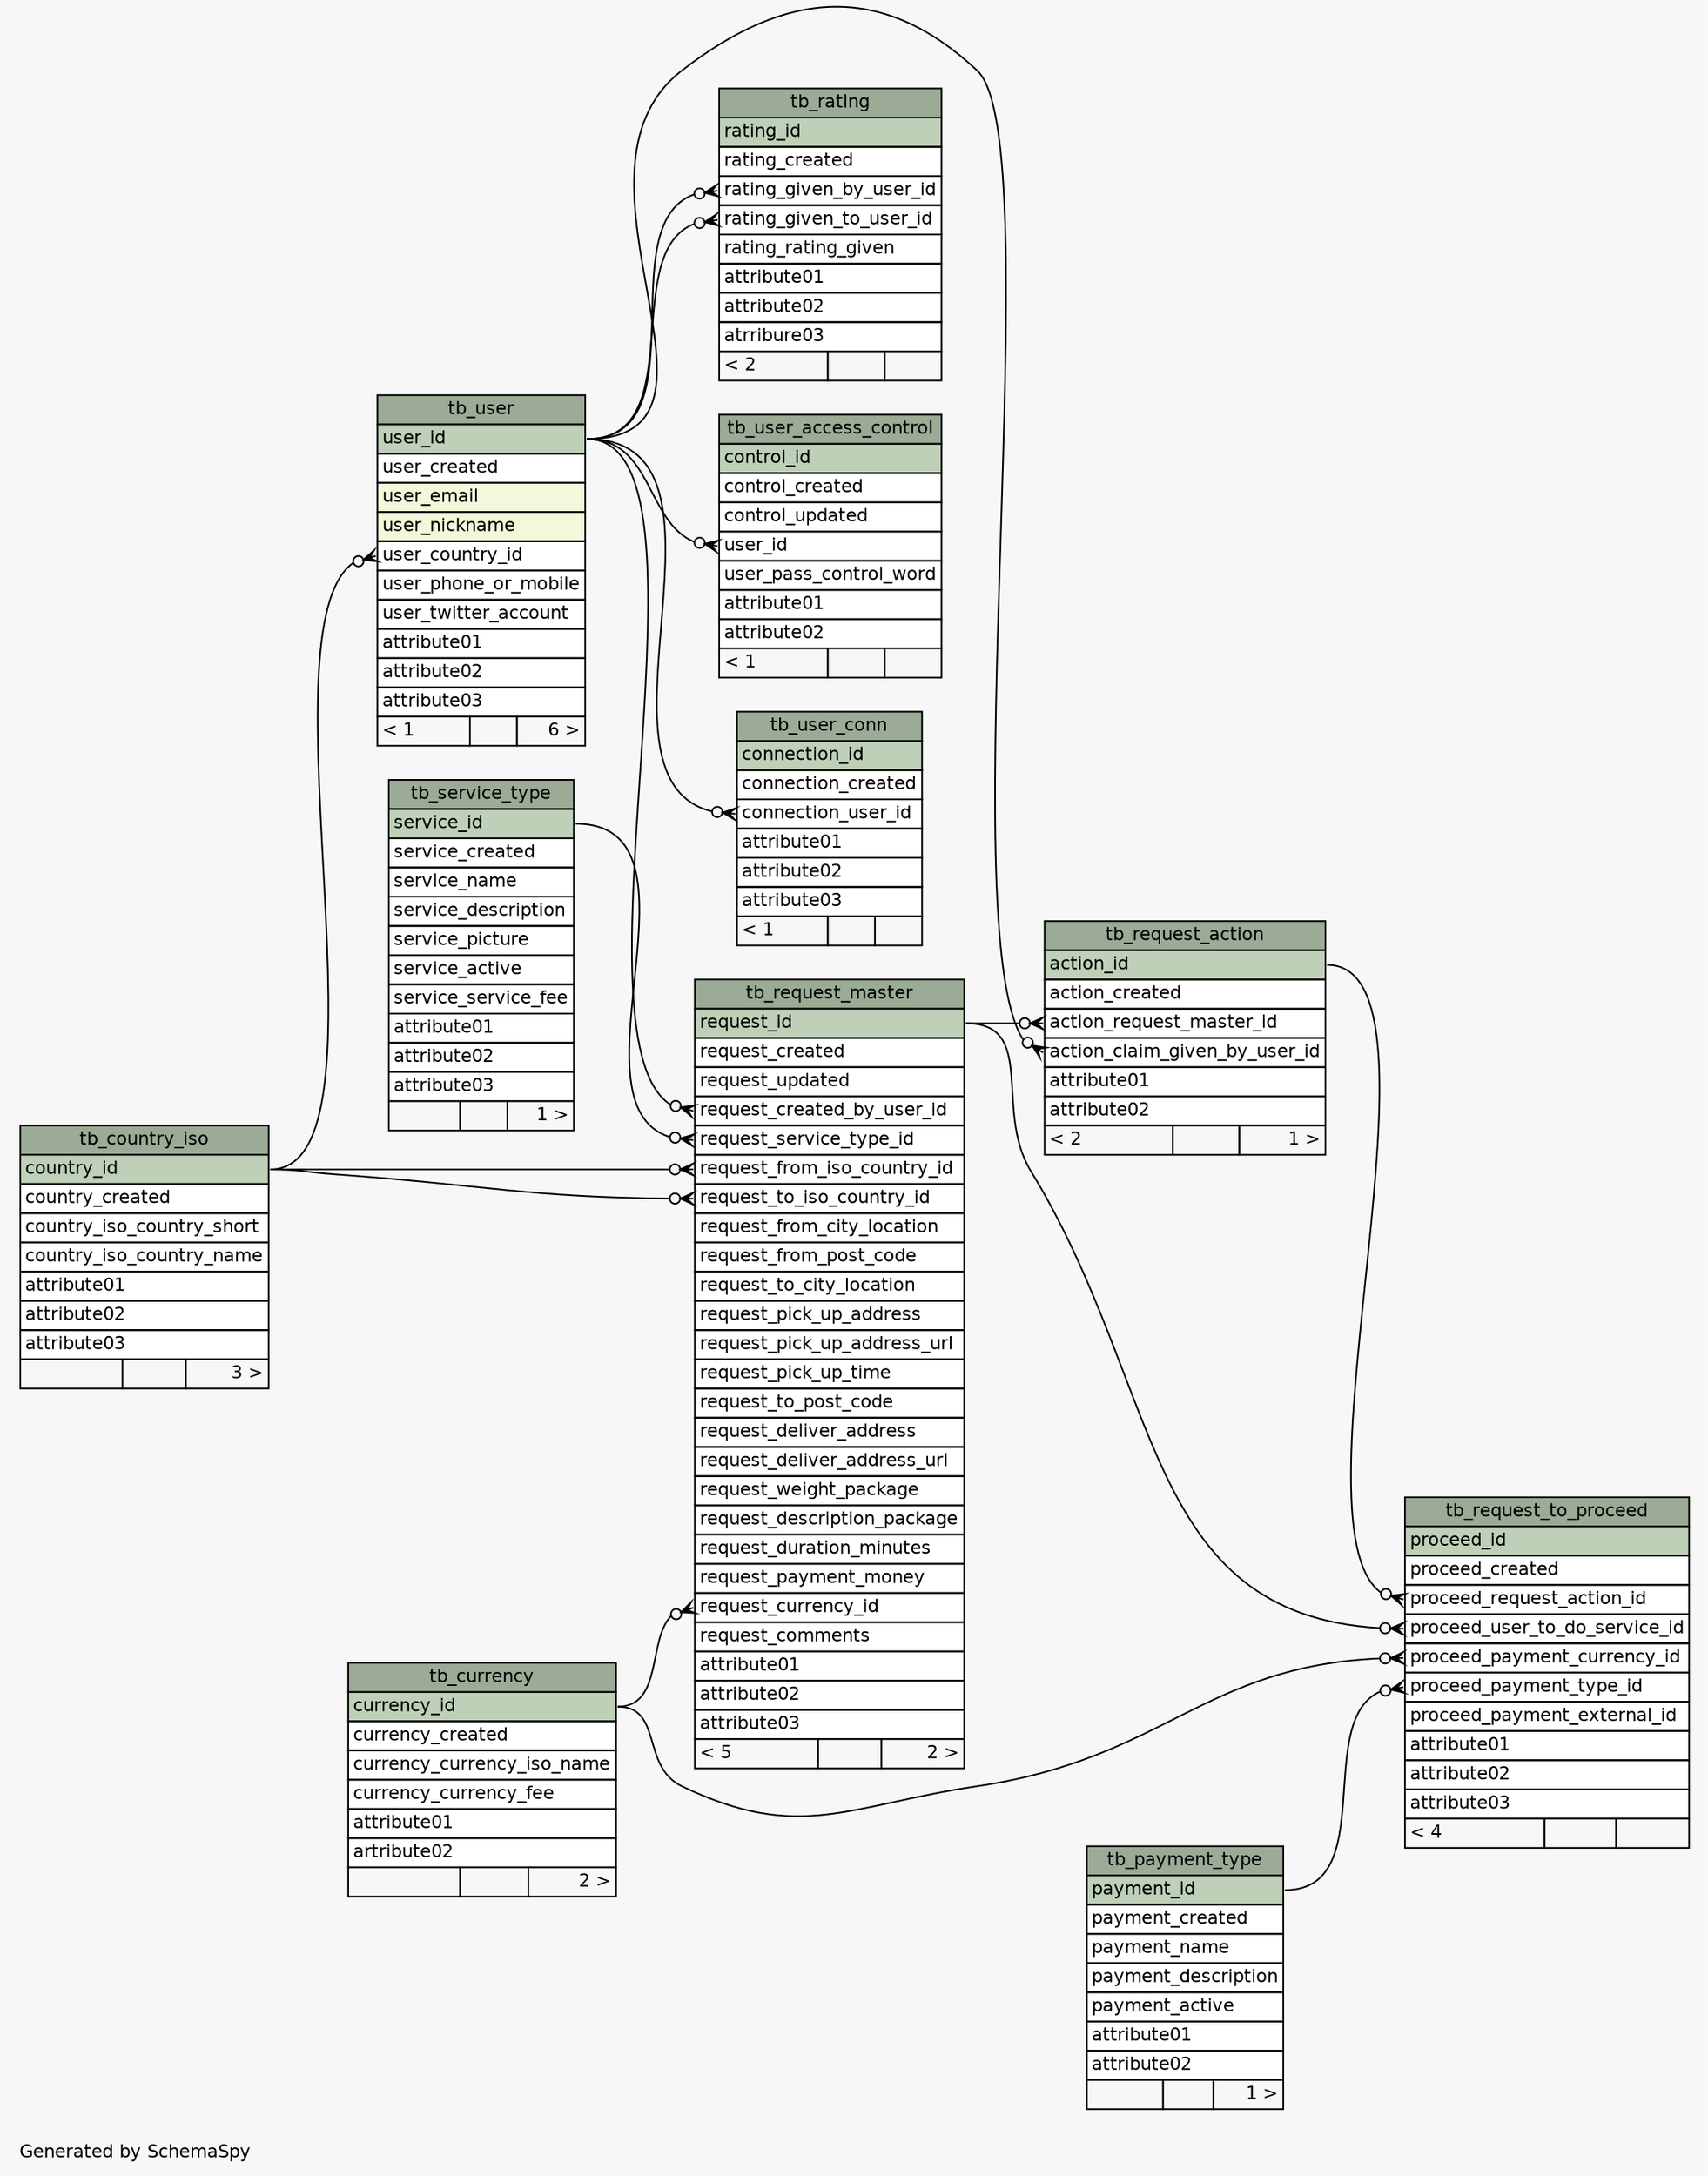 // dot 2.34.0 on Linux 3.12.1-1-MANJARO
// SchemaSpy rev 590
digraph "largeRelationshipsDiagram" {
  graph [
    rankdir="RL"
    bgcolor="#f7f7f7"
    label="\nGenerated by SchemaSpy"
    labeljust="l"
    nodesep="0.18"
    ranksep="0.46"
    fontname="Helvetica"
    fontsize="11"
  ];
  node [
    fontname="Helvetica"
    fontsize="11"
    shape="plaintext"
  ];
  edge [
    arrowsize="0.8"
  ];
  "tb_country_iso" [
    label=<
    <TABLE BORDER="0" CELLBORDER="1" CELLSPACING="0" BGCOLOR="#ffffff">
      <TR><TD COLSPAN="3" BGCOLOR="#9bab96" ALIGN="CENTER">tb_country_iso</TD></TR>
      <TR><TD PORT="country_id" COLSPAN="3" BGCOLOR="#bed1b8" ALIGN="LEFT">country_id</TD></TR>
      <TR><TD PORT="country_created" COLSPAN="3" ALIGN="LEFT">country_created</TD></TR>
      <TR><TD PORT="country_iso_country_short" COLSPAN="3" ALIGN="LEFT">country_iso_country_short</TD></TR>
      <TR><TD PORT="country_iso_country_name" COLSPAN="3" ALIGN="LEFT">country_iso_country_name</TD></TR>
      <TR><TD PORT="attribute01" COLSPAN="3" ALIGN="LEFT">attribute01</TD></TR>
      <TR><TD PORT="attribute02" COLSPAN="3" ALIGN="LEFT">attribute02</TD></TR>
      <TR><TD PORT="attribute03" COLSPAN="3" ALIGN="LEFT">attribute03</TD></TR>
      <TR><TD ALIGN="LEFT" BGCOLOR="#f7f7f7">  </TD><TD ALIGN="RIGHT" BGCOLOR="#f7f7f7">  </TD><TD ALIGN="RIGHT" BGCOLOR="#f7f7f7">3 &gt;</TD></TR>
    </TABLE>>
    URL="tables/tb_country_iso.html"
    tooltip="tb_country_iso"
  ];
  "tb_currency" [
    label=<
    <TABLE BORDER="0" CELLBORDER="1" CELLSPACING="0" BGCOLOR="#ffffff">
      <TR><TD COLSPAN="3" BGCOLOR="#9bab96" ALIGN="CENTER">tb_currency</TD></TR>
      <TR><TD PORT="currency_id" COLSPAN="3" BGCOLOR="#bed1b8" ALIGN="LEFT">currency_id</TD></TR>
      <TR><TD PORT="currency_created" COLSPAN="3" ALIGN="LEFT">currency_created</TD></TR>
      <TR><TD PORT="currency_currency_iso_name" COLSPAN="3" ALIGN="LEFT">currency_currency_iso_name</TD></TR>
      <TR><TD PORT="currency_currency_fee" COLSPAN="3" ALIGN="LEFT">currency_currency_fee</TD></TR>
      <TR><TD PORT="attribute01" COLSPAN="3" ALIGN="LEFT">attribute01</TD></TR>
      <TR><TD PORT="artribute02" COLSPAN="3" ALIGN="LEFT">artribute02</TD></TR>
      <TR><TD ALIGN="LEFT" BGCOLOR="#f7f7f7">  </TD><TD ALIGN="RIGHT" BGCOLOR="#f7f7f7">  </TD><TD ALIGN="RIGHT" BGCOLOR="#f7f7f7">2 &gt;</TD></TR>
    </TABLE>>
    URL="tables/tb_currency.html"
    tooltip="tb_currency"
  ];
  "tb_payment_type" [
    label=<
    <TABLE BORDER="0" CELLBORDER="1" CELLSPACING="0" BGCOLOR="#ffffff">
      <TR><TD COLSPAN="3" BGCOLOR="#9bab96" ALIGN="CENTER">tb_payment_type</TD></TR>
      <TR><TD PORT="payment_id" COLSPAN="3" BGCOLOR="#bed1b8" ALIGN="LEFT">payment_id</TD></TR>
      <TR><TD PORT="payment_created" COLSPAN="3" ALIGN="LEFT">payment_created</TD></TR>
      <TR><TD PORT="payment_name" COLSPAN="3" ALIGN="LEFT">payment_name</TD></TR>
      <TR><TD PORT="payment_description" COLSPAN="3" ALIGN="LEFT">payment_description</TD></TR>
      <TR><TD PORT="payment_active" COLSPAN="3" ALIGN="LEFT">payment_active</TD></TR>
      <TR><TD PORT="attribute01" COLSPAN="3" ALIGN="LEFT">attribute01</TD></TR>
      <TR><TD PORT="attribute02" COLSPAN="3" ALIGN="LEFT">attribute02</TD></TR>
      <TR><TD ALIGN="LEFT" BGCOLOR="#f7f7f7">  </TD><TD ALIGN="RIGHT" BGCOLOR="#f7f7f7">  </TD><TD ALIGN="RIGHT" BGCOLOR="#f7f7f7">1 &gt;</TD></TR>
    </TABLE>>
    URL="tables/tb_payment_type.html"
    tooltip="tb_payment_type"
  ];
  "tb_rating" [
    label=<
    <TABLE BORDER="0" CELLBORDER="1" CELLSPACING="0" BGCOLOR="#ffffff">
      <TR><TD COLSPAN="3" BGCOLOR="#9bab96" ALIGN="CENTER">tb_rating</TD></TR>
      <TR><TD PORT="rating_id" COLSPAN="3" BGCOLOR="#bed1b8" ALIGN="LEFT">rating_id</TD></TR>
      <TR><TD PORT="rating_created" COLSPAN="3" ALIGN="LEFT">rating_created</TD></TR>
      <TR><TD PORT="rating_given_by_user_id" COLSPAN="3" ALIGN="LEFT">rating_given_by_user_id</TD></TR>
      <TR><TD PORT="rating_given_to_user_id" COLSPAN="3" ALIGN="LEFT">rating_given_to_user_id</TD></TR>
      <TR><TD PORT="rating_rating_given" COLSPAN="3" ALIGN="LEFT">rating_rating_given</TD></TR>
      <TR><TD PORT="attribute01" COLSPAN="3" ALIGN="LEFT">attribute01</TD></TR>
      <TR><TD PORT="attribute02" COLSPAN="3" ALIGN="LEFT">attribute02</TD></TR>
      <TR><TD PORT="atrribure03" COLSPAN="3" ALIGN="LEFT">atrribure03</TD></TR>
      <TR><TD ALIGN="LEFT" BGCOLOR="#f7f7f7">&lt; 2</TD><TD ALIGN="RIGHT" BGCOLOR="#f7f7f7">  </TD><TD ALIGN="RIGHT" BGCOLOR="#f7f7f7">  </TD></TR>
    </TABLE>>
    URL="tables/tb_rating.html"
    tooltip="tb_rating"
  ];
  "tb_request_action" [
    label=<
    <TABLE BORDER="0" CELLBORDER="1" CELLSPACING="0" BGCOLOR="#ffffff">
      <TR><TD COLSPAN="3" BGCOLOR="#9bab96" ALIGN="CENTER">tb_request_action</TD></TR>
      <TR><TD PORT="action_id" COLSPAN="3" BGCOLOR="#bed1b8" ALIGN="LEFT">action_id</TD></TR>
      <TR><TD PORT="action_created" COLSPAN="3" ALIGN="LEFT">action_created</TD></TR>
      <TR><TD PORT="action_request_master_id" COLSPAN="3" ALIGN="LEFT">action_request_master_id</TD></TR>
      <TR><TD PORT="action_claim_given_by_user_id" COLSPAN="3" ALIGN="LEFT">action_claim_given_by_user_id</TD></TR>
      <TR><TD PORT="attribute01" COLSPAN="3" ALIGN="LEFT">attribute01</TD></TR>
      <TR><TD PORT="attribute02" COLSPAN="3" ALIGN="LEFT">attribute02</TD></TR>
      <TR><TD ALIGN="LEFT" BGCOLOR="#f7f7f7">&lt; 2</TD><TD ALIGN="RIGHT" BGCOLOR="#f7f7f7">  </TD><TD ALIGN="RIGHT" BGCOLOR="#f7f7f7">1 &gt;</TD></TR>
    </TABLE>>
    URL="tables/tb_request_action.html"
    tooltip="tb_request_action"
  ];
  "tb_request_master" [
    label=<
    <TABLE BORDER="0" CELLBORDER="1" CELLSPACING="0" BGCOLOR="#ffffff">
      <TR><TD COLSPAN="3" BGCOLOR="#9bab96" ALIGN="CENTER">tb_request_master</TD></TR>
      <TR><TD PORT="request_id" COLSPAN="3" BGCOLOR="#bed1b8" ALIGN="LEFT">request_id</TD></TR>
      <TR><TD PORT="request_created" COLSPAN="3" ALIGN="LEFT">request_created</TD></TR>
      <TR><TD PORT="request_updated" COLSPAN="3" ALIGN="LEFT">request_updated</TD></TR>
      <TR><TD PORT="request_created_by_user_id" COLSPAN="3" ALIGN="LEFT">request_created_by_user_id</TD></TR>
      <TR><TD PORT="request_service_type_id" COLSPAN="3" ALIGN="LEFT">request_service_type_id</TD></TR>
      <TR><TD PORT="request_from_iso_country_id" COLSPAN="3" ALIGN="LEFT">request_from_iso_country_id</TD></TR>
      <TR><TD PORT="request_to_iso_country_id" COLSPAN="3" ALIGN="LEFT">request_to_iso_country_id</TD></TR>
      <TR><TD PORT="request_from_city_location" COLSPAN="3" ALIGN="LEFT">request_from_city_location</TD></TR>
      <TR><TD PORT="request_from_post_code" COLSPAN="3" ALIGN="LEFT">request_from_post_code</TD></TR>
      <TR><TD PORT="request_to_city_location" COLSPAN="3" ALIGN="LEFT">request_to_city_location</TD></TR>
      <TR><TD PORT="request_pick_up_address" COLSPAN="3" ALIGN="LEFT">request_pick_up_address</TD></TR>
      <TR><TD PORT="request_pick_up_address_url" COLSPAN="3" ALIGN="LEFT">request_pick_up_address_url</TD></TR>
      <TR><TD PORT="request_pick_up_time" COLSPAN="3" ALIGN="LEFT">request_pick_up_time</TD></TR>
      <TR><TD PORT="request_to_post_code" COLSPAN="3" ALIGN="LEFT">request_to_post_code</TD></TR>
      <TR><TD PORT="request_deliver_address" COLSPAN="3" ALIGN="LEFT">request_deliver_address</TD></TR>
      <TR><TD PORT="request_deliver_address_url" COLSPAN="3" ALIGN="LEFT">request_deliver_address_url</TD></TR>
      <TR><TD PORT="request_weight_package" COLSPAN="3" ALIGN="LEFT">request_weight_package</TD></TR>
      <TR><TD PORT="request_description_package" COLSPAN="3" ALIGN="LEFT">request_description_package</TD></TR>
      <TR><TD PORT="request_duration_minutes" COLSPAN="3" ALIGN="LEFT">request_duration_minutes</TD></TR>
      <TR><TD PORT="request_payment_money" COLSPAN="3" ALIGN="LEFT">request_payment_money</TD></TR>
      <TR><TD PORT="request_currency_id" COLSPAN="3" ALIGN="LEFT">request_currency_id</TD></TR>
      <TR><TD PORT="request_comments" COLSPAN="3" ALIGN="LEFT">request_comments</TD></TR>
      <TR><TD PORT="attribute01" COLSPAN="3" ALIGN="LEFT">attribute01</TD></TR>
      <TR><TD PORT="attribute02" COLSPAN="3" ALIGN="LEFT">attribute02</TD></TR>
      <TR><TD PORT="attribute03" COLSPAN="3" ALIGN="LEFT">attribute03</TD></TR>
      <TR><TD ALIGN="LEFT" BGCOLOR="#f7f7f7">&lt; 5</TD><TD ALIGN="RIGHT" BGCOLOR="#f7f7f7">  </TD><TD ALIGN="RIGHT" BGCOLOR="#f7f7f7">2 &gt;</TD></TR>
    </TABLE>>
    URL="tables/tb_request_master.html"
    tooltip="tb_request_master"
  ];
  "tb_request_to_proceed" [
    label=<
    <TABLE BORDER="0" CELLBORDER="1" CELLSPACING="0" BGCOLOR="#ffffff">
      <TR><TD COLSPAN="3" BGCOLOR="#9bab96" ALIGN="CENTER">tb_request_to_proceed</TD></TR>
      <TR><TD PORT="proceed_id" COLSPAN="3" BGCOLOR="#bed1b8" ALIGN="LEFT">proceed_id</TD></TR>
      <TR><TD PORT="proceed_created" COLSPAN="3" ALIGN="LEFT">proceed_created</TD></TR>
      <TR><TD PORT="proceed_request_action_id" COLSPAN="3" ALIGN="LEFT">proceed_request_action_id</TD></TR>
      <TR><TD PORT="proceed_user_to_do_service_id" COLSPAN="3" ALIGN="LEFT">proceed_user_to_do_service_id</TD></TR>
      <TR><TD PORT="proceed_payment_currency_id" COLSPAN="3" ALIGN="LEFT">proceed_payment_currency_id</TD></TR>
      <TR><TD PORT="proceed_payment_type_id" COLSPAN="3" ALIGN="LEFT">proceed_payment_type_id</TD></TR>
      <TR><TD PORT="proceed_payment_external_id" COLSPAN="3" ALIGN="LEFT">proceed_payment_external_id</TD></TR>
      <TR><TD PORT="attribute01" COLSPAN="3" ALIGN="LEFT">attribute01</TD></TR>
      <TR><TD PORT="attribute02" COLSPAN="3" ALIGN="LEFT">attribute02</TD></TR>
      <TR><TD PORT="attribute03" COLSPAN="3" ALIGN="LEFT">attribute03</TD></TR>
      <TR><TD ALIGN="LEFT" BGCOLOR="#f7f7f7">&lt; 4</TD><TD ALIGN="RIGHT" BGCOLOR="#f7f7f7">  </TD><TD ALIGN="RIGHT" BGCOLOR="#f7f7f7">  </TD></TR>
    </TABLE>>
    URL="tables/tb_request_to_proceed.html"
    tooltip="tb_request_to_proceed"
  ];
  "tb_service_type" [
    label=<
    <TABLE BORDER="0" CELLBORDER="1" CELLSPACING="0" BGCOLOR="#ffffff">
      <TR><TD COLSPAN="3" BGCOLOR="#9bab96" ALIGN="CENTER">tb_service_type</TD></TR>
      <TR><TD PORT="service_id" COLSPAN="3" BGCOLOR="#bed1b8" ALIGN="LEFT">service_id</TD></TR>
      <TR><TD PORT="service_created" COLSPAN="3" ALIGN="LEFT">service_created</TD></TR>
      <TR><TD PORT="service_name" COLSPAN="3" ALIGN="LEFT">service_name</TD></TR>
      <TR><TD PORT="service_description" COLSPAN="3" ALIGN="LEFT">service_description</TD></TR>
      <TR><TD PORT="service_picture" COLSPAN="3" ALIGN="LEFT">service_picture</TD></TR>
      <TR><TD PORT="service_active" COLSPAN="3" ALIGN="LEFT">service_active</TD></TR>
      <TR><TD PORT="service_service_fee" COLSPAN="3" ALIGN="LEFT">service_service_fee</TD></TR>
      <TR><TD PORT="attribute01" COLSPAN="3" ALIGN="LEFT">attribute01</TD></TR>
      <TR><TD PORT="attribute02" COLSPAN="3" ALIGN="LEFT">attribute02</TD></TR>
      <TR><TD PORT="attribute03" COLSPAN="3" ALIGN="LEFT">attribute03</TD></TR>
      <TR><TD ALIGN="LEFT" BGCOLOR="#f7f7f7">  </TD><TD ALIGN="RIGHT" BGCOLOR="#f7f7f7">  </TD><TD ALIGN="RIGHT" BGCOLOR="#f7f7f7">1 &gt;</TD></TR>
    </TABLE>>
    URL="tables/tb_service_type.html"
    tooltip="tb_service_type"
  ];
  "tb_user" [
    label=<
    <TABLE BORDER="0" CELLBORDER="1" CELLSPACING="0" BGCOLOR="#ffffff">
      <TR><TD COLSPAN="3" BGCOLOR="#9bab96" ALIGN="CENTER">tb_user</TD></TR>
      <TR><TD PORT="user_id" COLSPAN="3" BGCOLOR="#bed1b8" ALIGN="LEFT">user_id</TD></TR>
      <TR><TD PORT="user_created" COLSPAN="3" ALIGN="LEFT">user_created</TD></TR>
      <TR><TD PORT="user_email" COLSPAN="3" BGCOLOR="#f4f7da" ALIGN="LEFT">user_email</TD></TR>
      <TR><TD PORT="user_nickname" COLSPAN="3" BGCOLOR="#f4f7da" ALIGN="LEFT">user_nickname</TD></TR>
      <TR><TD PORT="user_country_id" COLSPAN="3" ALIGN="LEFT">user_country_id</TD></TR>
      <TR><TD PORT="user_phone_or_mobile" COLSPAN="3" ALIGN="LEFT">user_phone_or_mobile</TD></TR>
      <TR><TD PORT="user_twitter_account" COLSPAN="3" ALIGN="LEFT">user_twitter_account</TD></TR>
      <TR><TD PORT="attribute01" COLSPAN="3" ALIGN="LEFT">attribute01</TD></TR>
      <TR><TD PORT="attribute02" COLSPAN="3" ALIGN="LEFT">attribute02</TD></TR>
      <TR><TD PORT="attribute03" COLSPAN="3" ALIGN="LEFT">attribute03</TD></TR>
      <TR><TD ALIGN="LEFT" BGCOLOR="#f7f7f7">&lt; 1</TD><TD ALIGN="RIGHT" BGCOLOR="#f7f7f7">  </TD><TD ALIGN="RIGHT" BGCOLOR="#f7f7f7">6 &gt;</TD></TR>
    </TABLE>>
    URL="tables/tb_user.html"
    tooltip="tb_user"
  ];
  "tb_user_access_control" [
    label=<
    <TABLE BORDER="0" CELLBORDER="1" CELLSPACING="0" BGCOLOR="#ffffff">
      <TR><TD COLSPAN="3" BGCOLOR="#9bab96" ALIGN="CENTER">tb_user_access_control</TD></TR>
      <TR><TD PORT="control_id" COLSPAN="3" BGCOLOR="#bed1b8" ALIGN="LEFT">control_id</TD></TR>
      <TR><TD PORT="control_created" COLSPAN="3" ALIGN="LEFT">control_created</TD></TR>
      <TR><TD PORT="control_updated" COLSPAN="3" ALIGN="LEFT">control_updated</TD></TR>
      <TR><TD PORT="user_id" COLSPAN="3" ALIGN="LEFT">user_id</TD></TR>
      <TR><TD PORT="user_pass_control_word" COLSPAN="3" ALIGN="LEFT">user_pass_control_word</TD></TR>
      <TR><TD PORT="attribute01" COLSPAN="3" ALIGN="LEFT">attribute01</TD></TR>
      <TR><TD PORT="attribute02" COLSPAN="3" ALIGN="LEFT">attribute02</TD></TR>
      <TR><TD ALIGN="LEFT" BGCOLOR="#f7f7f7">&lt; 1</TD><TD ALIGN="RIGHT" BGCOLOR="#f7f7f7">  </TD><TD ALIGN="RIGHT" BGCOLOR="#f7f7f7">  </TD></TR>
    </TABLE>>
    URL="tables/tb_user_access_control.html"
    tooltip="tb_user_access_control"
  ];
  "tb_user_conn" [
    label=<
    <TABLE BORDER="0" CELLBORDER="1" CELLSPACING="0" BGCOLOR="#ffffff">
      <TR><TD COLSPAN="3" BGCOLOR="#9bab96" ALIGN="CENTER">tb_user_conn</TD></TR>
      <TR><TD PORT="connection_id" COLSPAN="3" BGCOLOR="#bed1b8" ALIGN="LEFT">connection_id</TD></TR>
      <TR><TD PORT="connection_created" COLSPAN="3" ALIGN="LEFT">connection_created</TD></TR>
      <TR><TD PORT="connection_user_id" COLSPAN="3" ALIGN="LEFT">connection_user_id</TD></TR>
      <TR><TD PORT="attribute01" COLSPAN="3" ALIGN="LEFT">attribute01</TD></TR>
      <TR><TD PORT="attribute02" COLSPAN="3" ALIGN="LEFT">attribute02</TD></TR>
      <TR><TD PORT="attribute03" COLSPAN="3" ALIGN="LEFT">attribute03</TD></TR>
      <TR><TD ALIGN="LEFT" BGCOLOR="#f7f7f7">&lt; 1</TD><TD ALIGN="RIGHT" BGCOLOR="#f7f7f7">  </TD><TD ALIGN="RIGHT" BGCOLOR="#f7f7f7">  </TD></TR>
    </TABLE>>
    URL="tables/tb_user_conn.html"
    tooltip="tb_user_conn"
  ];
  "tb_rating":"rating_given_by_user_id":w -> "tb_user":"user_id":e [arrowhead=none dir=back arrowtail=crowodot];
  "tb_rating":"rating_given_to_user_id":w -> "tb_user":"user_id":e [arrowhead=none dir=back arrowtail=crowodot];
  "tb_request_action":"action_claim_given_by_user_id":w -> "tb_user":"user_id":e [arrowhead=none dir=back arrowtail=crowodot];
  "tb_request_action":"action_request_master_id":w -> "tb_request_master":"request_id":e [arrowhead=none dir=back arrowtail=crowodot];
  "tb_request_master":"request_created_by_user_id":w -> "tb_user":"user_id":e [arrowhead=none dir=back arrowtail=crowodot];
  "tb_request_master":"request_currency_id":w -> "tb_currency":"currency_id":e [arrowhead=none dir=back arrowtail=crowodot];
  "tb_request_master":"request_from_iso_country_id":w -> "tb_country_iso":"country_id":e [arrowhead=none dir=back arrowtail=crowodot];
  "tb_request_master":"request_service_type_id":w -> "tb_service_type":"service_id":e [arrowhead=none dir=back arrowtail=crowodot];
  "tb_request_master":"request_to_iso_country_id":w -> "tb_country_iso":"country_id":e [arrowhead=none dir=back arrowtail=crowodot];
  "tb_request_to_proceed":"proceed_payment_currency_id":w -> "tb_currency":"currency_id":e [arrowhead=none dir=back arrowtail=crowodot];
  "tb_request_to_proceed":"proceed_payment_type_id":w -> "tb_payment_type":"payment_id":e [arrowhead=none dir=back arrowtail=crowodot];
  "tb_request_to_proceed":"proceed_request_action_id":w -> "tb_request_action":"action_id":e [arrowhead=none dir=back arrowtail=crowodot];
  "tb_request_to_proceed":"proceed_user_to_do_service_id":w -> "tb_request_master":"request_id":e [arrowhead=none dir=back arrowtail=crowodot];
  "tb_user":"user_country_id":w -> "tb_country_iso":"country_id":e [arrowhead=none dir=back arrowtail=crowodot];
  "tb_user_access_control":"user_id":w -> "tb_user":"user_id":e [arrowhead=none dir=back arrowtail=crowodot];
  "tb_user_conn":"connection_user_id":w -> "tb_user":"user_id":e [arrowhead=none dir=back arrowtail=crowodot];
}
